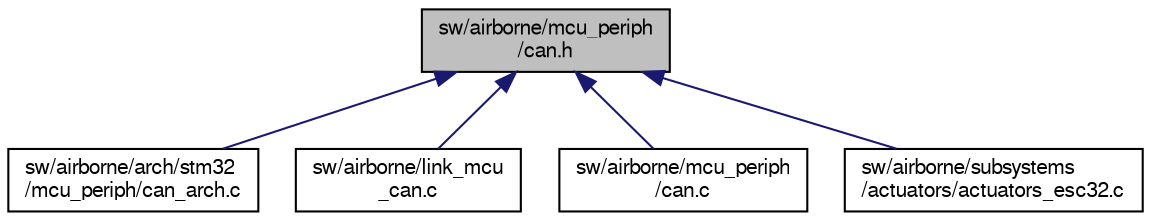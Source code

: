 digraph "sw/airborne/mcu_periph/can.h"
{
  edge [fontname="FreeSans",fontsize="10",labelfontname="FreeSans",labelfontsize="10"];
  node [fontname="FreeSans",fontsize="10",shape=record];
  Node1 [label="sw/airborne/mcu_periph\l/can.h",height=0.2,width=0.4,color="black", fillcolor="grey75", style="filled", fontcolor="black"];
  Node1 -> Node2 [dir="back",color="midnightblue",fontsize="10",style="solid",fontname="FreeSans"];
  Node2 [label="sw/airborne/arch/stm32\l/mcu_periph/can_arch.c",height=0.2,width=0.4,color="black", fillcolor="white", style="filled",URL="$can__arch_8c.html",tooltip="Handling of CAN hardware for STM32. "];
  Node1 -> Node3 [dir="back",color="midnightblue",fontsize="10",style="solid",fontname="FreeSans"];
  Node3 [label="sw/airborne/link_mcu\l_can.c",height=0.2,width=0.4,color="black", fillcolor="white", style="filled",URL="$link__mcu__can_8c.html"];
  Node1 -> Node4 [dir="back",color="midnightblue",fontsize="10",style="solid",fontname="FreeSans"];
  Node4 [label="sw/airborne/mcu_periph\l/can.c",height=0.2,width=0.4,color="black", fillcolor="white", style="filled",URL="$can_8c.html"];
  Node1 -> Node5 [dir="back",color="midnightblue",fontsize="10",style="solid",fontname="FreeSans"];
  Node5 [label="sw/airborne/subsystems\l/actuators/actuators_esc32.c",height=0.2,width=0.4,color="black", fillcolor="white", style="filled",URL="$actuators__esc32_8c.html",tooltip="Actuators driver for AutoQuad ESC32 motor controllers. "];
}
